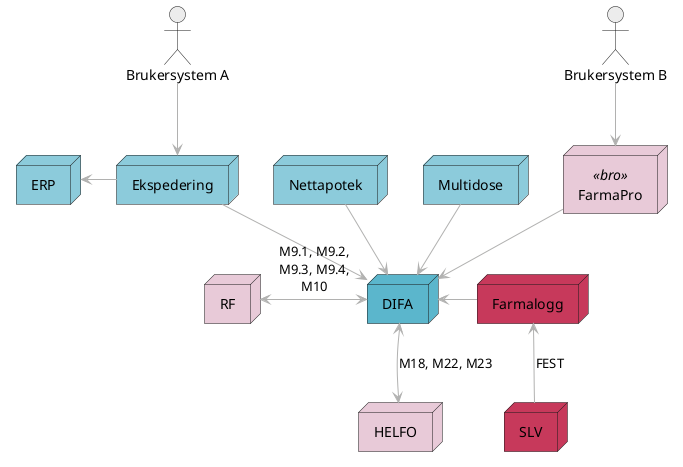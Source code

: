 @startuml

skinparam ArrowColor #b1b1b0
skinparam BorderColor #b1b1b0

actor ApotekA as "Brukersystem A" #ececec
actor ApotekB as "Brukersystem B" #ececec

node Ekspedering #8ccbdb
node ERP #8ccbdb
node DIFA #5bb6cc
node RF #e8cad8
node Farmalogg #c7395b
node SLV #c7395b
node HELFO #e8cad8
node Nettapotek #8ccbdb
node Multidose #8ccbdb
node FarmaPro <<bro>> #e8cad8

ApotekA -down-> Ekspedering
Ekspedering -down-> DIFA
Ekspedering -left-> ERP
Nettapotek -down-> DIFA
Multidose -down-> DIFA
ApotekB -down-> FarmaPro
FarmaPro -down-> DIFA
DIFA <-left-> RF: M9.1, M9.2,\nM9.3, M9.4,\nM10
DIFA <-right- Farmalogg
Farmalogg <-down- SLV: FEST
DIFA <-down-> HELFO: M18, M22, M23


@enduml

